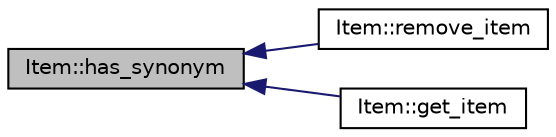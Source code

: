 digraph G
{
  edge [fontname="Helvetica",fontsize="10",labelfontname="Helvetica",labelfontsize="10"];
  node [fontname="Helvetica",fontsize="10",shape=record];
  rankdir="LR";
  Node1 [label="Item::has_synonym",height=0.2,width=0.4,color="black", fillcolor="grey75", style="filled" fontcolor="black"];
  Node1 -> Node2 [dir="back",color="midnightblue",fontsize="10",style="solid",fontname="Helvetica"];
  Node2 [label="Item::remove_item",height=0.2,width=0.4,color="black", fillcolor="white", style="filled",URL="$class_item.html#a47edaf75180ff10fe40144de345fdab3"];
  Node1 -> Node3 [dir="back",color="midnightblue",fontsize="10",style="solid",fontname="Helvetica"];
  Node3 [label="Item::get_item",height=0.2,width=0.4,color="black", fillcolor="white", style="filled",URL="$class_item.html#a27bb6d69a3c174f6c1815d9ed8ac6fde"];
}
